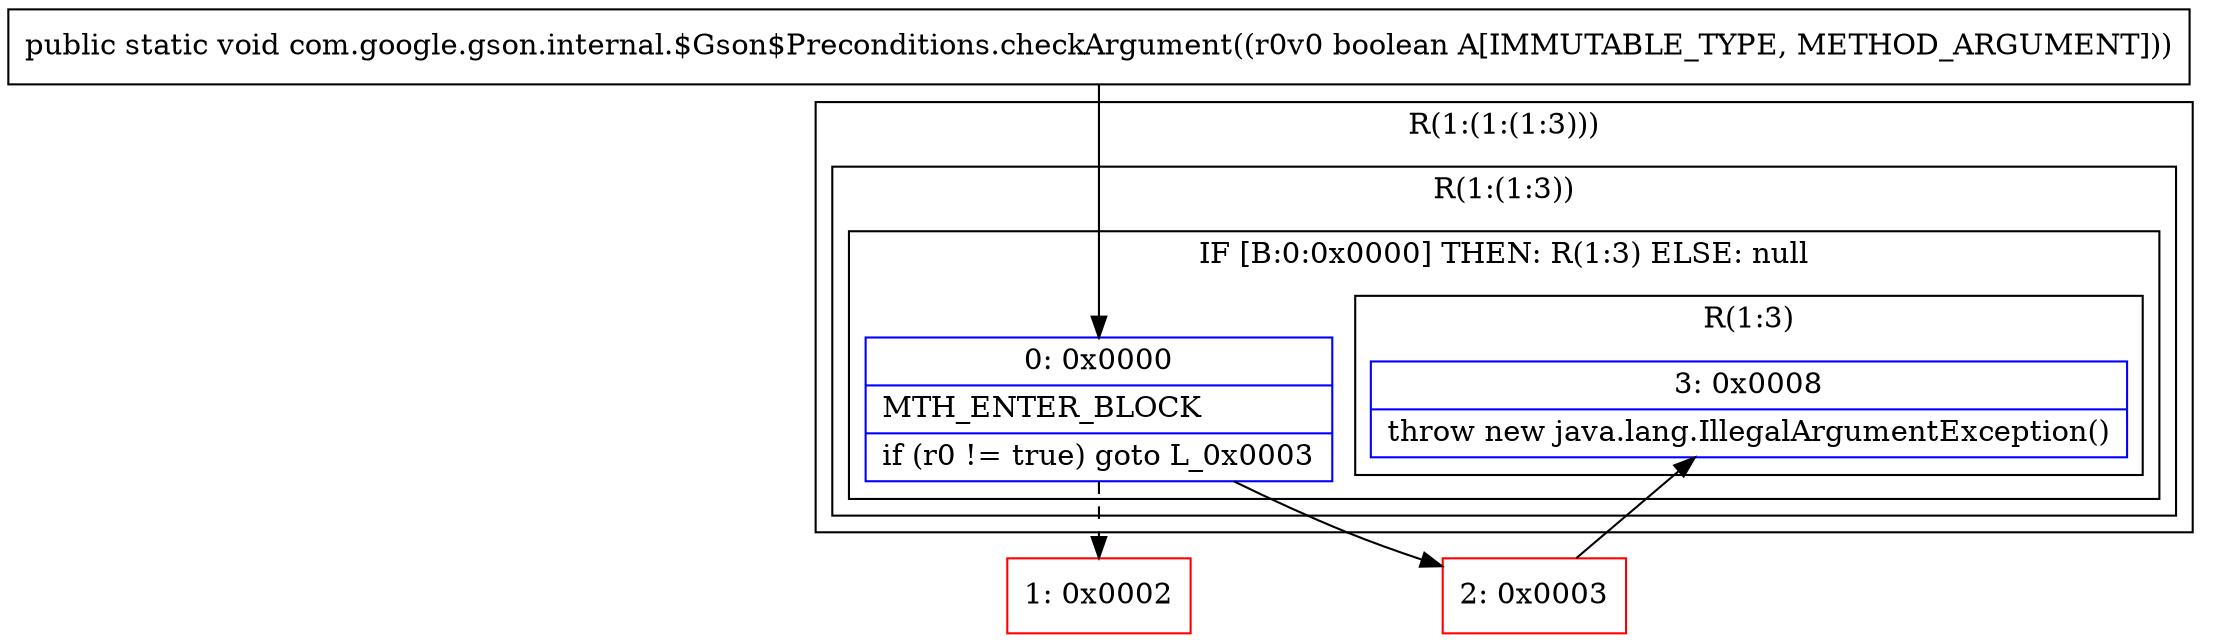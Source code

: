 digraph "CFG forcom.google.gson.internal.$Gson$Preconditions.checkArgument(Z)V" {
subgraph cluster_Region_735572275 {
label = "R(1:(1:(1:3)))";
node [shape=record,color=blue];
subgraph cluster_Region_1709415524 {
label = "R(1:(1:3))";
node [shape=record,color=blue];
subgraph cluster_IfRegion_1963851677 {
label = "IF [B:0:0x0000] THEN: R(1:3) ELSE: null";
node [shape=record,color=blue];
Node_0 [shape=record,label="{0\:\ 0x0000|MTH_ENTER_BLOCK\l|if (r0 != true) goto L_0x0003\l}"];
subgraph cluster_Region_1300657478 {
label = "R(1:3)";
node [shape=record,color=blue];
Node_3 [shape=record,label="{3\:\ 0x0008|throw new java.lang.IllegalArgumentException()\l}"];
}
}
}
}
Node_1 [shape=record,color=red,label="{1\:\ 0x0002}"];
Node_2 [shape=record,color=red,label="{2\:\ 0x0003}"];
MethodNode[shape=record,label="{public static void com.google.gson.internal.$Gson$Preconditions.checkArgument((r0v0 boolean A[IMMUTABLE_TYPE, METHOD_ARGUMENT])) }"];
MethodNode -> Node_0;
Node_0 -> Node_1[style=dashed];
Node_0 -> Node_2;
Node_2 -> Node_3;
}

